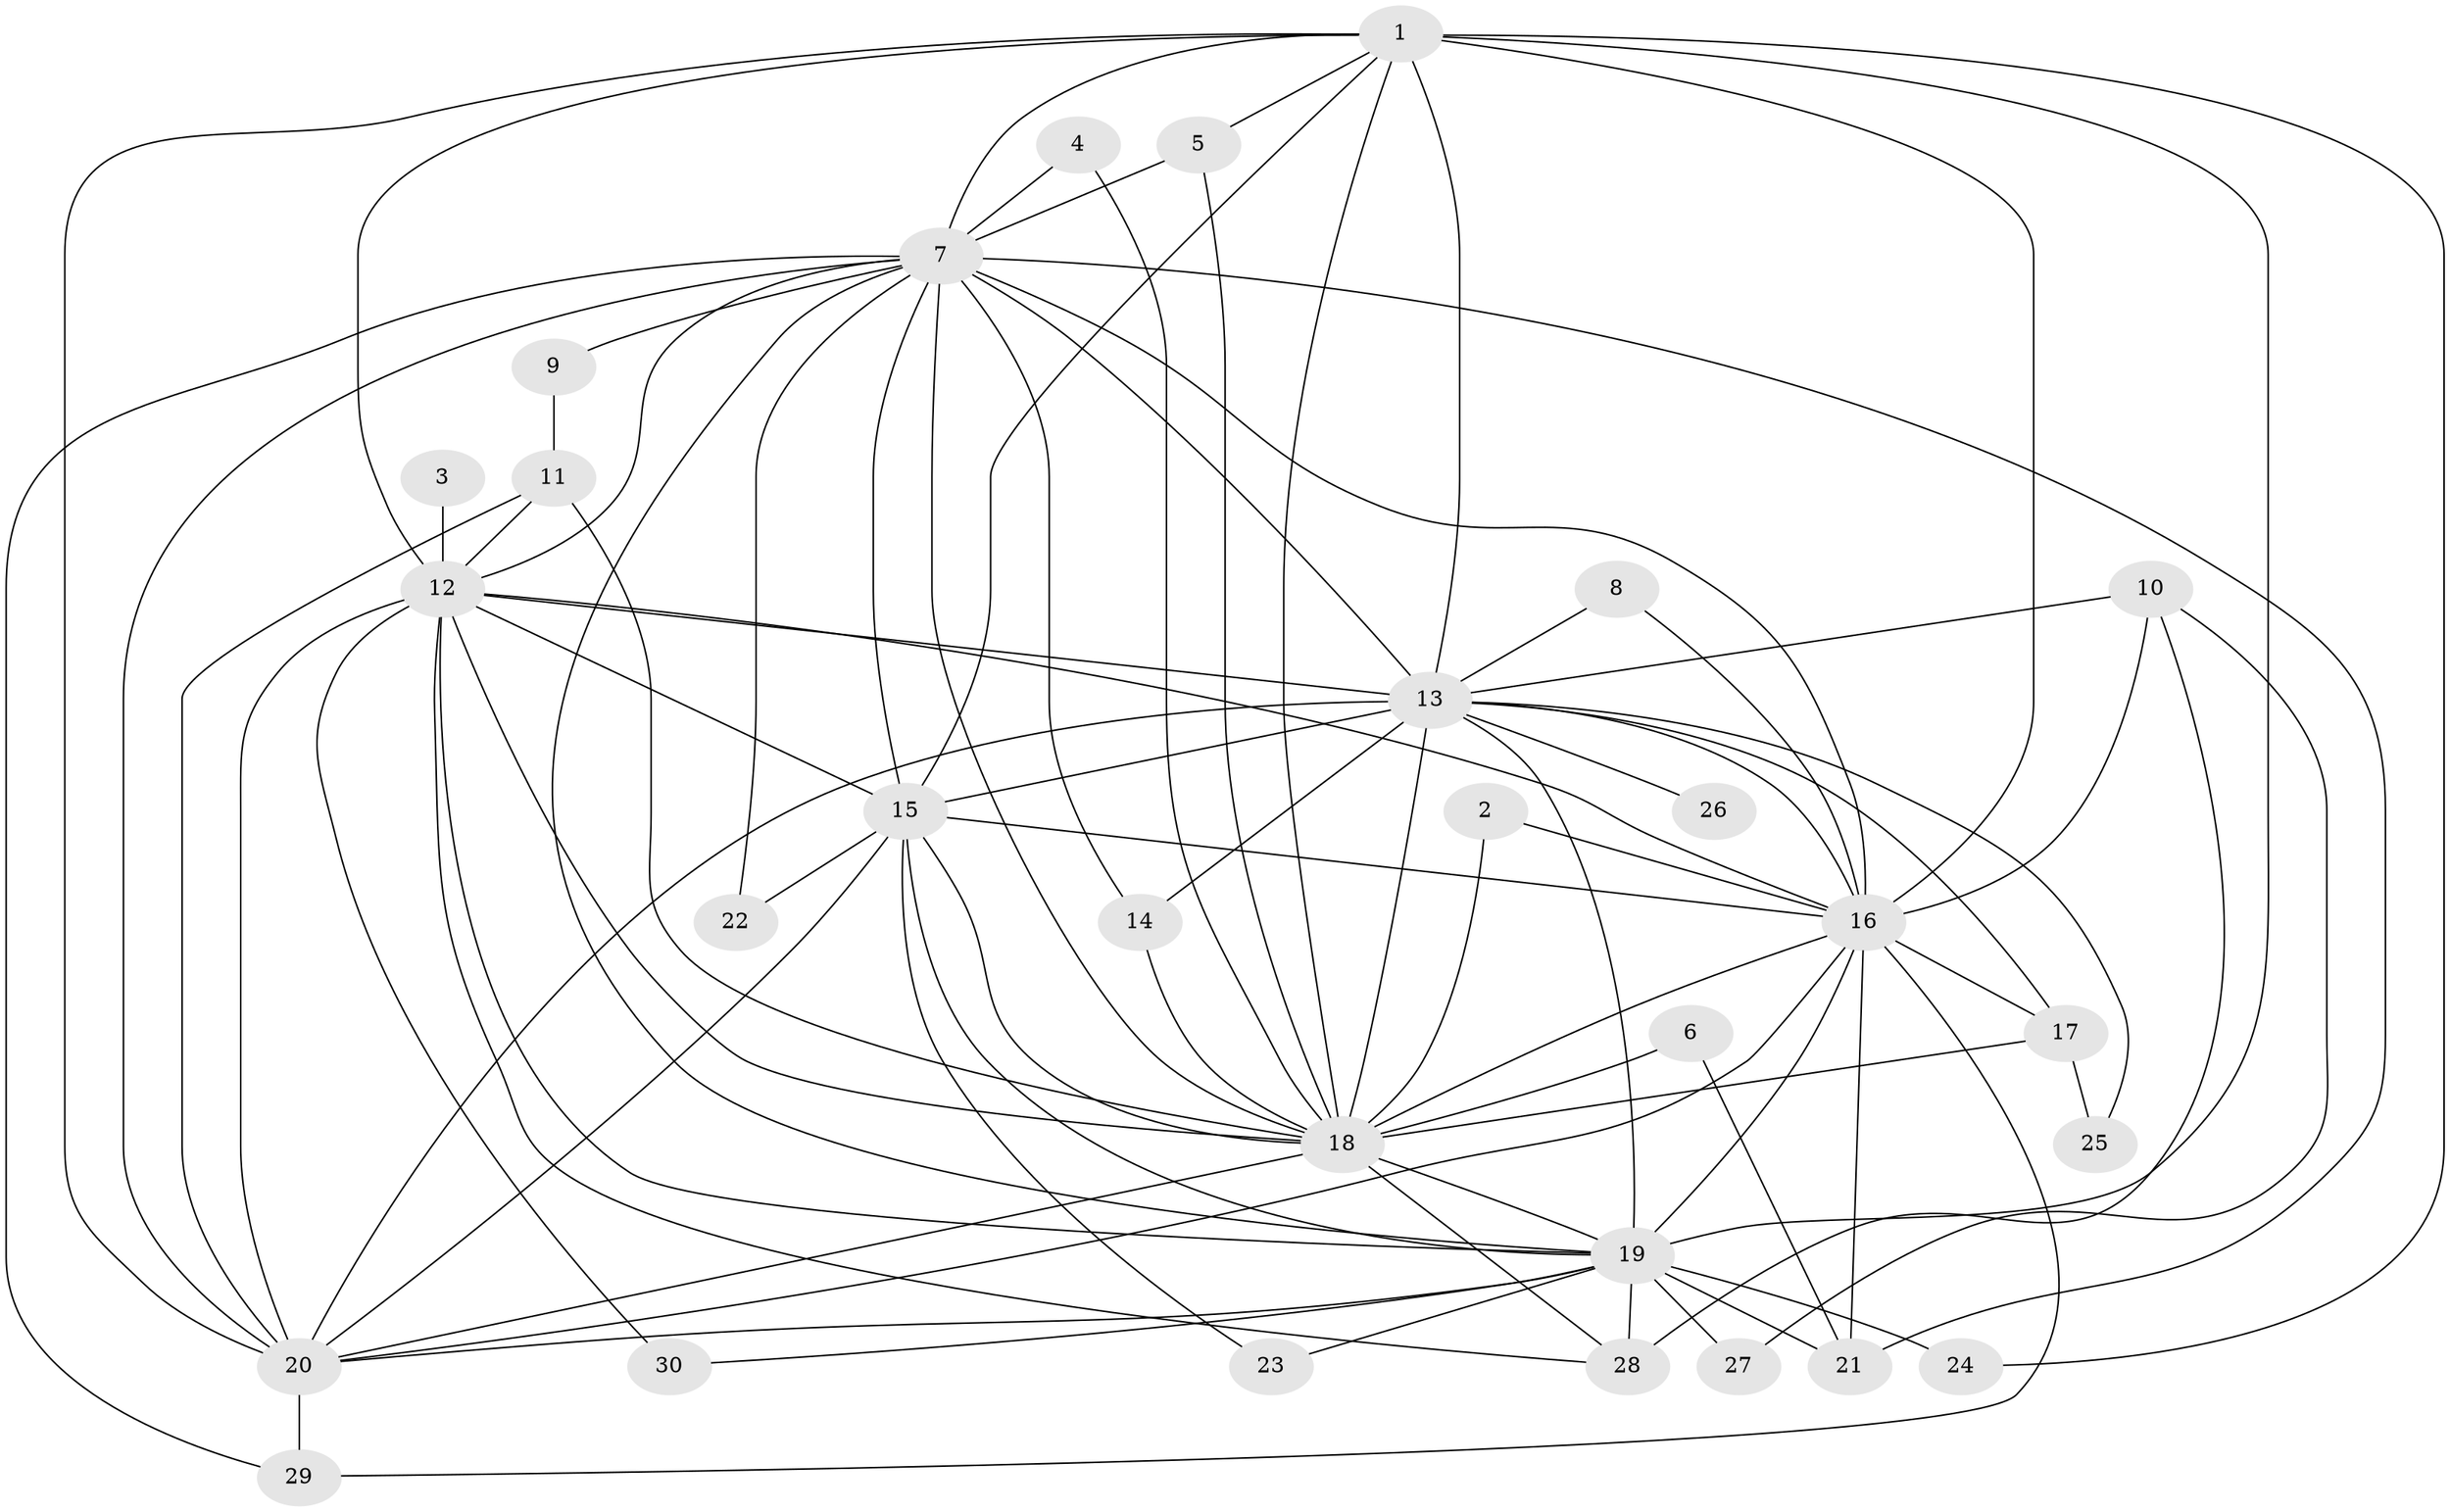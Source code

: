 // original degree distribution, {11: 0.01694915254237288, 13: 0.03389830508474576, 18: 0.06779661016949153, 15: 0.01694915254237288, 16: 0.01694915254237288, 23: 0.01694915254237288, 2: 0.576271186440678, 3: 0.15254237288135594, 6: 0.01694915254237288, 5: 0.03389830508474576, 4: 0.05084745762711865}
// Generated by graph-tools (version 1.1) at 2025/25/03/09/25 03:25:44]
// undirected, 30 vertices, 84 edges
graph export_dot {
graph [start="1"]
  node [color=gray90,style=filled];
  1;
  2;
  3;
  4;
  5;
  6;
  7;
  8;
  9;
  10;
  11;
  12;
  13;
  14;
  15;
  16;
  17;
  18;
  19;
  20;
  21;
  22;
  23;
  24;
  25;
  26;
  27;
  28;
  29;
  30;
  1 -- 5 [weight=1.0];
  1 -- 7 [weight=2.0];
  1 -- 12 [weight=2.0];
  1 -- 13 [weight=2.0];
  1 -- 15 [weight=2.0];
  1 -- 16 [weight=2.0];
  1 -- 18 [weight=5.0];
  1 -- 19 [weight=2.0];
  1 -- 20 [weight=3.0];
  1 -- 24 [weight=1.0];
  2 -- 16 [weight=1.0];
  2 -- 18 [weight=1.0];
  3 -- 12 [weight=1.0];
  4 -- 7 [weight=1.0];
  4 -- 18 [weight=1.0];
  5 -- 7 [weight=1.0];
  5 -- 18 [weight=1.0];
  6 -- 18 [weight=1.0];
  6 -- 21 [weight=1.0];
  7 -- 9 [weight=1.0];
  7 -- 12 [weight=1.0];
  7 -- 13 [weight=2.0];
  7 -- 14 [weight=1.0];
  7 -- 15 [weight=1.0];
  7 -- 16 [weight=1.0];
  7 -- 18 [weight=2.0];
  7 -- 19 [weight=1.0];
  7 -- 20 [weight=1.0];
  7 -- 21 [weight=1.0];
  7 -- 22 [weight=1.0];
  7 -- 29 [weight=1.0];
  8 -- 13 [weight=1.0];
  8 -- 16 [weight=1.0];
  9 -- 11 [weight=1.0];
  10 -- 13 [weight=1.0];
  10 -- 16 [weight=1.0];
  10 -- 27 [weight=1.0];
  10 -- 28 [weight=1.0];
  11 -- 12 [weight=1.0];
  11 -- 18 [weight=1.0];
  11 -- 20 [weight=1.0];
  12 -- 13 [weight=2.0];
  12 -- 15 [weight=1.0];
  12 -- 16 [weight=1.0];
  12 -- 18 [weight=1.0];
  12 -- 19 [weight=2.0];
  12 -- 20 [weight=1.0];
  12 -- 28 [weight=1.0];
  12 -- 30 [weight=1.0];
  13 -- 14 [weight=1.0];
  13 -- 15 [weight=2.0];
  13 -- 16 [weight=2.0];
  13 -- 17 [weight=1.0];
  13 -- 18 [weight=2.0];
  13 -- 19 [weight=1.0];
  13 -- 20 [weight=2.0];
  13 -- 25 [weight=1.0];
  13 -- 26 [weight=2.0];
  14 -- 18 [weight=2.0];
  15 -- 16 [weight=1.0];
  15 -- 18 [weight=1.0];
  15 -- 19 [weight=1.0];
  15 -- 20 [weight=2.0];
  15 -- 22 [weight=1.0];
  15 -- 23 [weight=1.0];
  16 -- 17 [weight=2.0];
  16 -- 18 [weight=1.0];
  16 -- 19 [weight=1.0];
  16 -- 20 [weight=2.0];
  16 -- 21 [weight=2.0];
  16 -- 29 [weight=1.0];
  17 -- 18 [weight=1.0];
  17 -- 25 [weight=1.0];
  18 -- 19 [weight=1.0];
  18 -- 20 [weight=1.0];
  18 -- 28 [weight=1.0];
  19 -- 20 [weight=1.0];
  19 -- 21 [weight=1.0];
  19 -- 23 [weight=1.0];
  19 -- 24 [weight=2.0];
  19 -- 27 [weight=1.0];
  19 -- 28 [weight=3.0];
  19 -- 30 [weight=1.0];
  20 -- 29 [weight=1.0];
}

